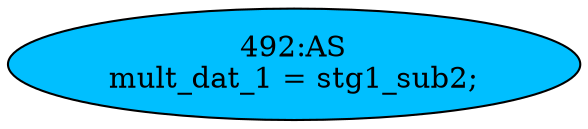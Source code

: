 strict digraph "" {
	node [label="\N"];
	"492:AS"	 [ast="<pyverilog.vparser.ast.Assign object at 0x7f9d7db95c50>",
		def_var="['mult_dat_1']",
		fillcolor=deepskyblue,
		label="492:AS
mult_dat_1 = stg1_sub2;",
		statements="[]",
		style=filled,
		typ=Assign,
		use_var="['stg1_sub2']"];
}
